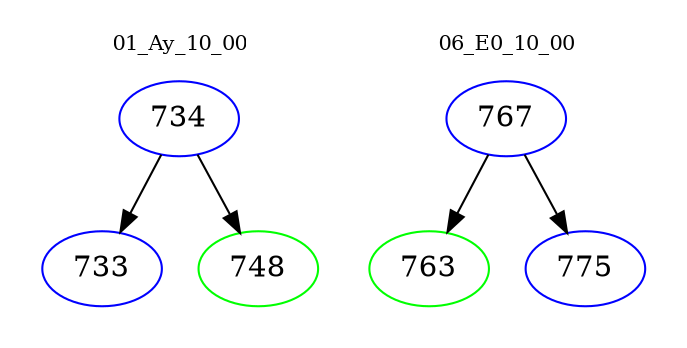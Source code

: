 digraph{
subgraph cluster_0 {
color = white
label = "01_Ay_10_00";
fontsize=10;
T0_734 [label="734", color="blue"]
T0_734 -> T0_733 [color="black"]
T0_733 [label="733", color="blue"]
T0_734 -> T0_748 [color="black"]
T0_748 [label="748", color="green"]
}
subgraph cluster_1 {
color = white
label = "06_E0_10_00";
fontsize=10;
T1_767 [label="767", color="blue"]
T1_767 -> T1_763 [color="black"]
T1_763 [label="763", color="green"]
T1_767 -> T1_775 [color="black"]
T1_775 [label="775", color="blue"]
}
}
